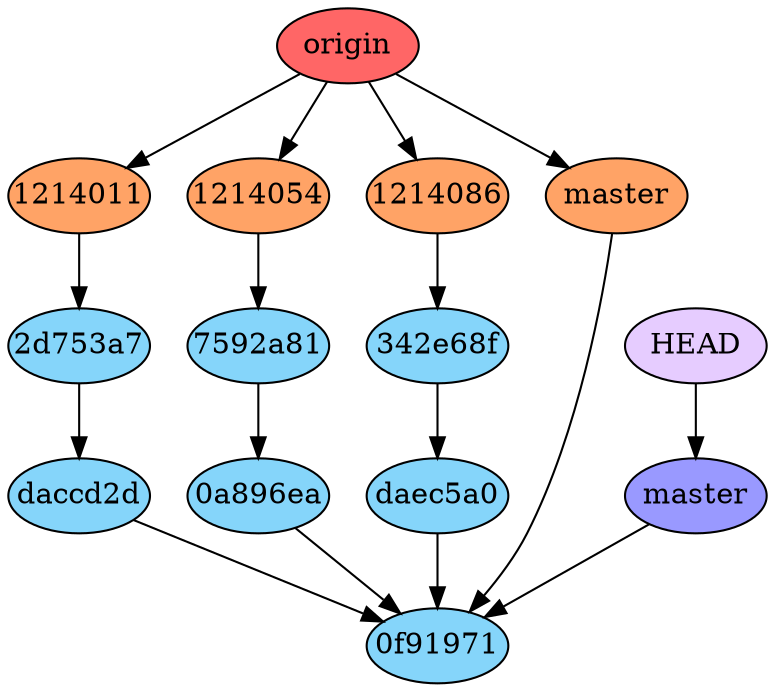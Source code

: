 digraph auto {
	graph [bgcolor=transparent]
	node [fixedsize=true style=filled width=0.95]
	"0a896ea4ac82374ef2e90e150a61ef5b29e850d2" [label="0a896ea" fillcolor="#85d5fa"]
	"0a896ea4ac82374ef2e90e150a61ef5b29e850d2" -> "0f91971713c8ee5d92aef8f3f55e7e804fd63d89"
	"0f91971713c8ee5d92aef8f3f55e7e804fd63d89" [label="0f91971" fillcolor="#85d5fa"]
	"2d753a7558ff60e0bdc8f1f96a1067c13f8c1c83" [label="2d753a7" fillcolor="#85d5fa"]
	"2d753a7558ff60e0bdc8f1f96a1067c13f8c1c83" -> daccd2d352673d443db03bdda1d3cf07930234d3
	"342e68feaa225801ede7a8218226edc09bafd7e6" [label="342e68f" fillcolor="#85d5fa"]
	"342e68feaa225801ede7a8218226edc09bafd7e6" -> daec5a0eb987ac1aac12d5b9c0a9ea909a0268c5
	"7592a81f4b8d78b5ce4670efc1d8eac03e085a17" [label="7592a81" fillcolor="#85d5fa"]
	"7592a81f4b8d78b5ce4670efc1d8eac03e085a17" -> "0a896ea4ac82374ef2e90e150a61ef5b29e850d2"
	daccd2d352673d443db03bdda1d3cf07930234d3 [label=daccd2d fillcolor="#85d5fa"]
	daccd2d352673d443db03bdda1d3cf07930234d3 -> "0f91971713c8ee5d92aef8f3f55e7e804fd63d89"
	daec5a0eb987ac1aac12d5b9c0a9ea909a0268c5 [label=daec5a0 fillcolor="#85d5fa"]
	daec5a0eb987ac1aac12d5b9c0a9ea909a0268c5 -> "0f91971713c8ee5d92aef8f3f55e7e804fd63d89"
	master [label=master fillcolor="#9999ff"]
	master -> "0f91971713c8ee5d92aef8f3f55e7e804fd63d89"
	HEAD [label=HEAD fillcolor="#e6ccff"]
	HEAD -> master
	"origin/12140110" [label=1214011 fillcolor="#ffa366"]
	"origin/12140110" -> "2d753a7558ff60e0bdc8f1f96a1067c13f8c1c83"
	"origin/12140540" [label=1214054 fillcolor="#ffa366"]
	"origin/12140540" -> "7592a81f4b8d78b5ce4670efc1d8eac03e085a17"
	"origin/12140860" [label=1214086 fillcolor="#ffa366"]
	"origin/12140860" -> "342e68feaa225801ede7a8218226edc09bafd7e6"
	"origin/master" [label=master fillcolor="#ffa366"]
	"origin/master" -> "0f91971713c8ee5d92aef8f3f55e7e804fd63d89"
	origin [label=origin fillcolor="#ff6666"]
	origin -> "origin/12140110"
	origin -> "origin/12140540"
	origin -> "origin/12140860"
	origin -> "origin/master"
}
